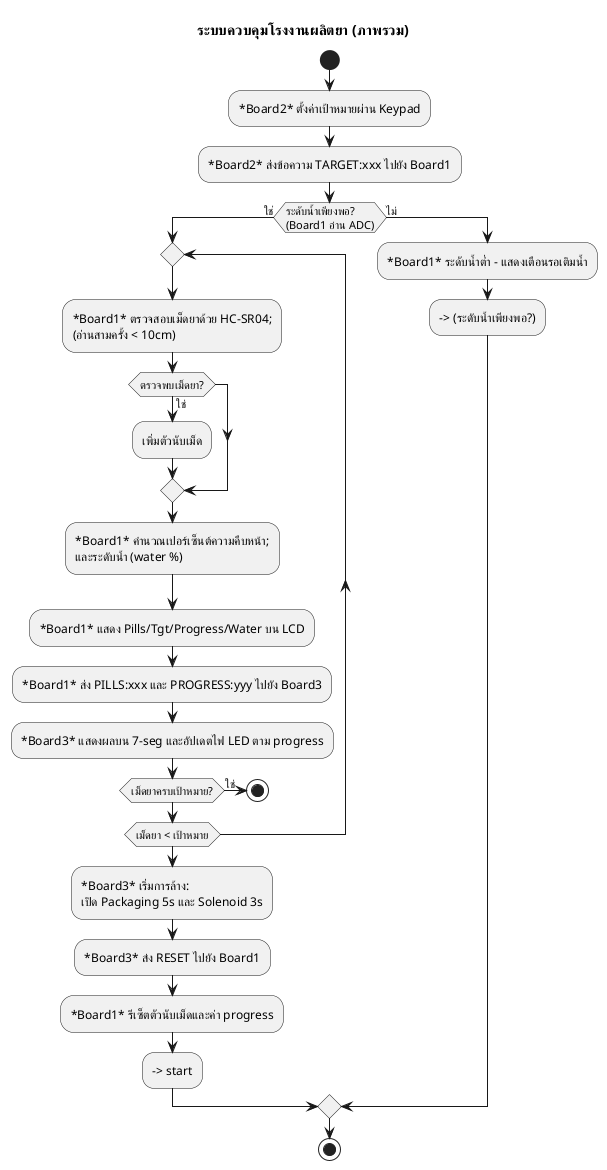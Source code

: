 @startuml
title ระบบควบคุมโรงงานผลิตยา (ภาพรวม)

start

:*Board2* ตั้งค่าเป้าหมายผ่าน Keypad;
:*Board2* ส่งข้อความ TARGET:xxx ไปยัง Board1;

if (ระดับน้ำเพียงพอ? \n(Board1 อ่าน ADC)) then (ใช่)
  repeat
    :*Board1* ตรวจสอบเม็ดยาด้วย HC-SR04;\n(อ่านสามครั้ง < 10cm);
    if (ตรวจพบเม็ดยา?) then (ใช่)
      :เพิ่มตัวนับเม็ด;
    endif
    :*Board1* คำนวณเปอร์เซ็นต์ความคืบหน้า;\nและระดับน้ำ (water %);
    :*Board1* แสดง Pills/Tgt/Progress/Water บน LCD;
    :*Board1* ส่ง PILLS:xxx และ PROGRESS:yyy ไปยัง Board3;
    :*Board3* แสดงผลบน 7-seg และอัปเดตไฟ LED ตาม progress;
    if (เม็ดยาครบเป้าหมาย?) then (ใช่)
      stop
    endif
  repeat while (เม็ดยา < เป้าหมาย)
  :*Board3* เริ่มการล้าง: \nเปิด Packaging 5s และ Solenoid 3s;
  :*Board3* ส่ง RESET ไปยัง Board1;
  :*Board1* รีเซ็ตตัวนับเม็ดและค่า progress;
  --> start
else (ไม่)
  :*Board1* ระดับน้ำต่ำ – แสดงเตือนรอเติมน้ำ;
  --> (ระดับน้ำเพียงพอ?)
endif

stop

@enduml
